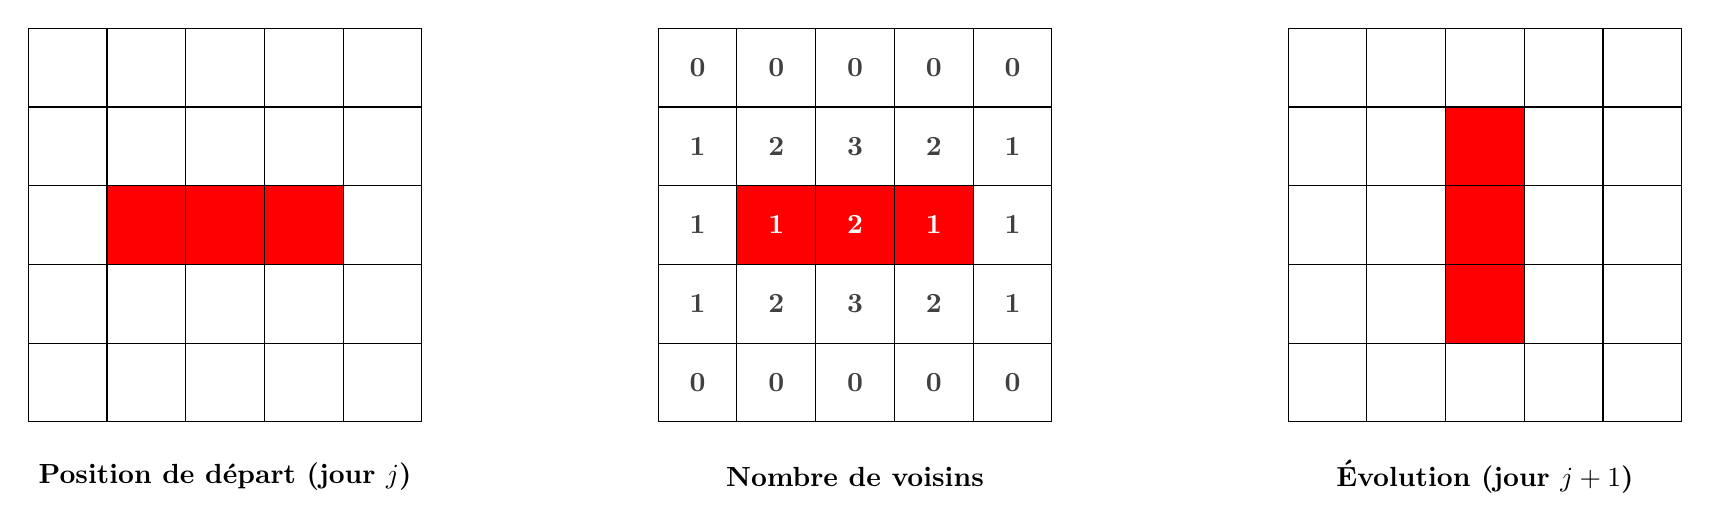 \begin{tikzpicture}



% Jeu de la vie - Mort

\fill[red] (1,2) rectangle ++(1,1);
\fill[red] (2,2) rectangle ++(1,1);
\fill[red] (3,2) rectangle ++(1,1);

\draw (0,0) grid ++(5,5);


\node at (2.5,-0.7) {\bf Position de d\'epart (jour $j$)};


% Jeu de la vie - Voisin
\begin{scope}[xshift=8cm]


\fill[red] (1,2) rectangle ++(1,1);
\fill[red] (2,2) rectangle ++(1,1);
\fill[red] (3,2) rectangle ++(1,1);

\draw (0,0) grid ++(5,5);

\foreach \i in {0.5,1.5,2.5,3.5,4.5}{
  \node[darkgray] at (\i,0.5) {\bf 0};
  \node[darkgray] at (\i,4.5) {\bf 0};
}
\foreach \j in {1.5,2.5,3.5}{
  \node[darkgray] at (0.5,\j) {\bf 1};
  \node[darkgray] at (4.5,\j) {\bf 1};
}

\node[white] at (1.5,2.5) {\bf 1};
\node[white] at (3.5,2.5) {\bf 1};
\node[darkgray] at (1.5,1.5) {\bf 2};
\node[darkgray] at (3.5,1.5) {\bf 2};
\node[darkgray] at (1.5,3.5) {\bf 2};
\node[darkgray] at (3.5,3.5) {\bf 2};
\node[white] at (2.5,2.5) {\bf 2};

\node[darkgray] at (2.5,3.5) {\bf 3};
\node[darkgray] at (2.5,1.5) {\bf 3};


\node at (2.5,-0.7) {\bf Nombre de voisins};
\end{scope}

% Jeu de la vie - Evolution
\begin{scope}[xshift=16cm]

\fill[red] (2,1) rectangle ++(1,1);
\fill[red] (2,2) rectangle ++(1,1);
\fill[red] (2,3) rectangle ++(1,1);

\draw (0,0) grid ++(5,5);

\node at (2.5,-0.7) {\bf \'Evolution (jour $j+1$)};
\end{scope}

\end{tikzpicture}